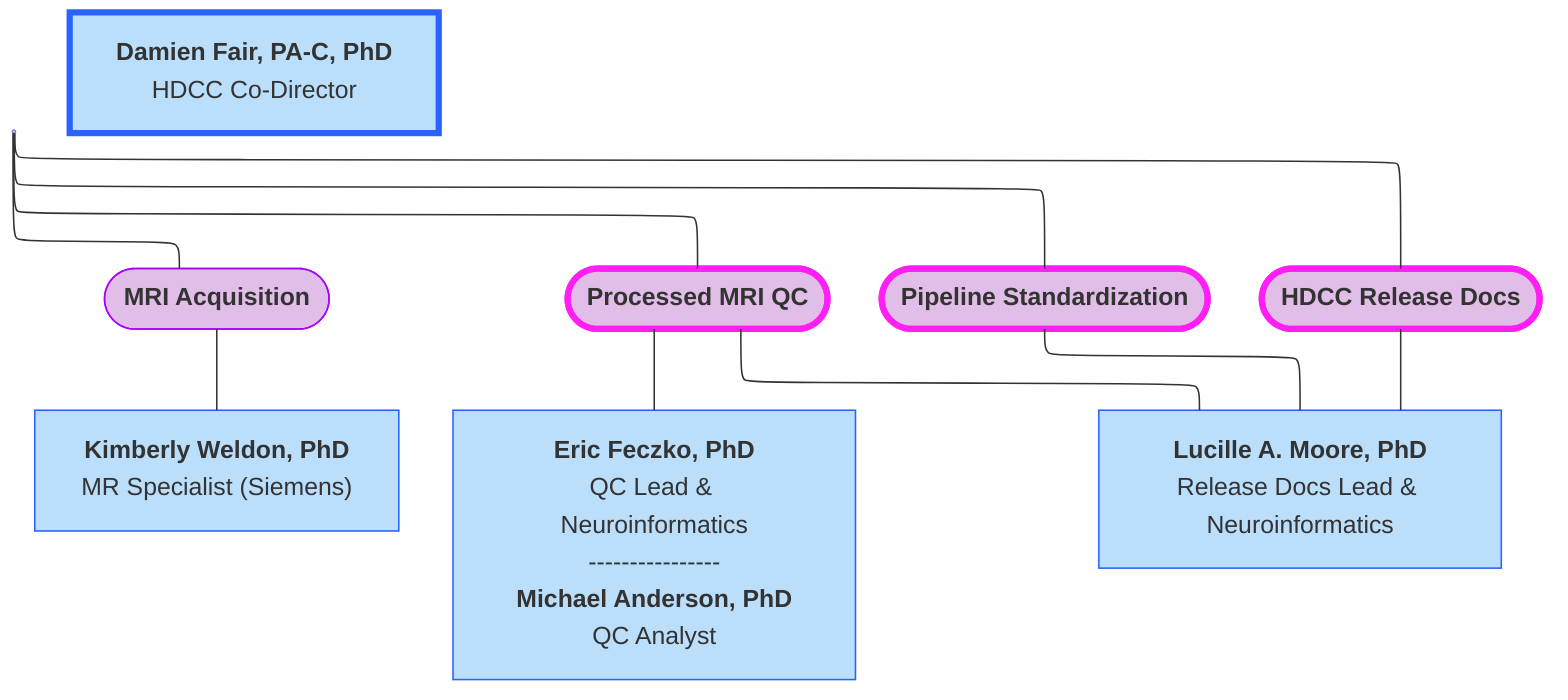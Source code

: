 ---
config:
  layout: elk
---
flowchart TB
    CDNI["<b>Damien Fair</b> HDCC Co-Director"] --- n2(["<b>MRI Acquisition</b>"]) & n3(["<b>Processed MRI QC</b>"]) & n7(["<b>Pipeline Standardization</b>"]) & n10(["<b>HDCC Release Docs</b>"])
    n2 --- n4["<b>Kimberly Weldon, PhD</b><br>MR Specialist (Siemens)"]
    n3 --- n5@{ label: "<b>Eric Feczko, PhD</b><br>QC Lead &amp; Neuroinformatics<br>----------------<br><span style=\"--tw-scale-x:\"><b>Michael Anderson, PhD</b><br></span>QC Analyst" } & n9["<b>Lucille A. Moore, PhD</b><br>Release Docs Lead &amp; Neuroinformatics"]
    n7 --- n9
    n10 --- n9
    n11["<b>Damien Fair, PA-C, PhD</b><br>HDCC Co-Director"] --> n2
    CDNI@{ shape: anchor}
    n5@{ shape: rect}
    n11@{ shape: rect}
    style CDNI fill:#BBDEFB,stroke:#2962FF
    style n2 fill:#E1BEE7,stroke:#AA00FF
    style n3 fill:#E1BEE7,stroke:#FF1FF4,stroke-width:4px,stroke-dasharray: 0
    style n7 fill:#E1BEE7,stroke:#FF1FF4,stroke-width:4px,stroke-dasharray: 0
    style n10 fill:#E1BEE7,stroke:#FF1FF4,stroke-width:4px,stroke-dasharray: 0
    style n4 fill:#BBDEFB,stroke:#2962FF
    style n5 fill:#BBDEFB,stroke:#2962FF
    style n9 fill:#BBDEFB,stroke:#2962FF
    style n11 fill:#BBDEFB,stroke:#2962FF,stroke-width:4px,stroke-dasharray: 0
    linkStyle 9 stroke:none,fill:none